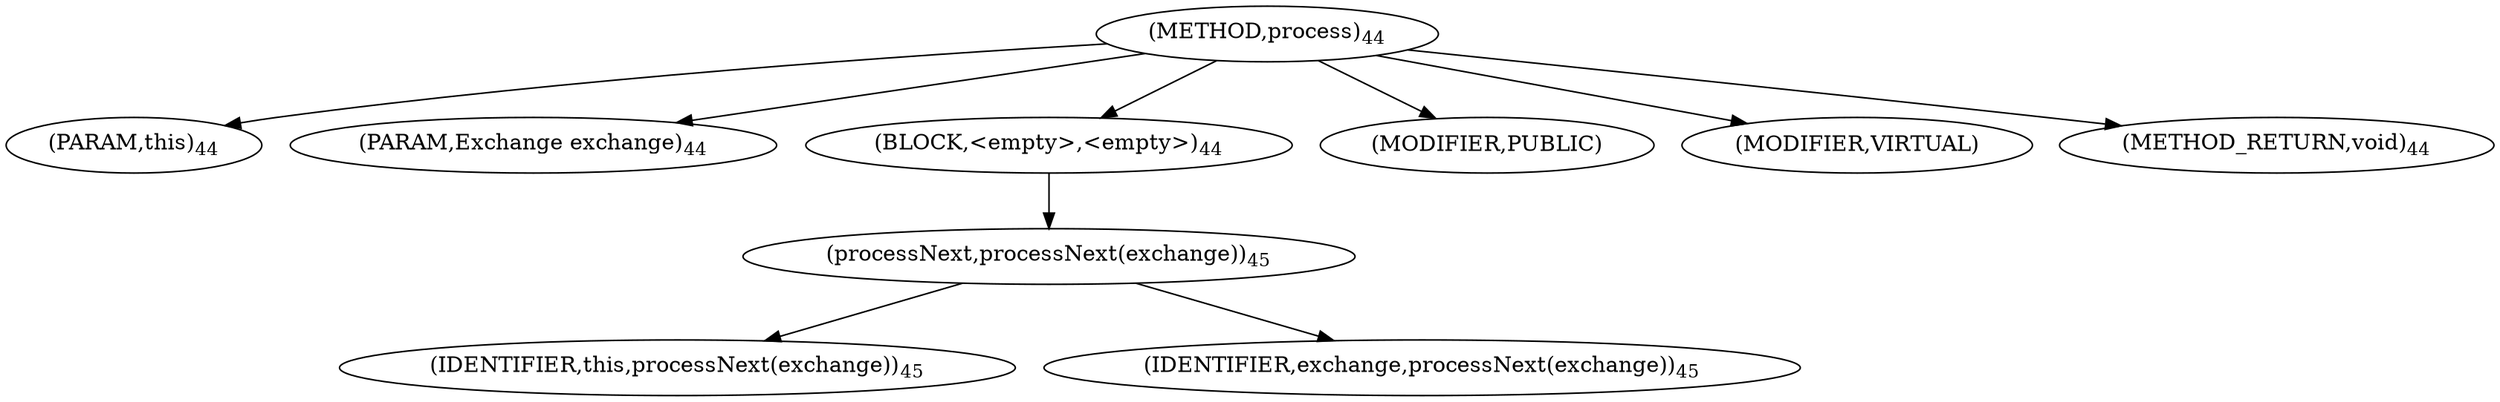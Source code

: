 digraph "process" {  
"53" [label = <(METHOD,process)<SUB>44</SUB>> ]
"7" [label = <(PARAM,this)<SUB>44</SUB>> ]
"54" [label = <(PARAM,Exchange exchange)<SUB>44</SUB>> ]
"55" [label = <(BLOCK,&lt;empty&gt;,&lt;empty&gt;)<SUB>44</SUB>> ]
"56" [label = <(processNext,processNext(exchange))<SUB>45</SUB>> ]
"6" [label = <(IDENTIFIER,this,processNext(exchange))<SUB>45</SUB>> ]
"57" [label = <(IDENTIFIER,exchange,processNext(exchange))<SUB>45</SUB>> ]
"58" [label = <(MODIFIER,PUBLIC)> ]
"59" [label = <(MODIFIER,VIRTUAL)> ]
"60" [label = <(METHOD_RETURN,void)<SUB>44</SUB>> ]
  "53" -> "7" 
  "53" -> "54" 
  "53" -> "55" 
  "53" -> "58" 
  "53" -> "59" 
  "53" -> "60" 
  "55" -> "56" 
  "56" -> "6" 
  "56" -> "57" 
}
